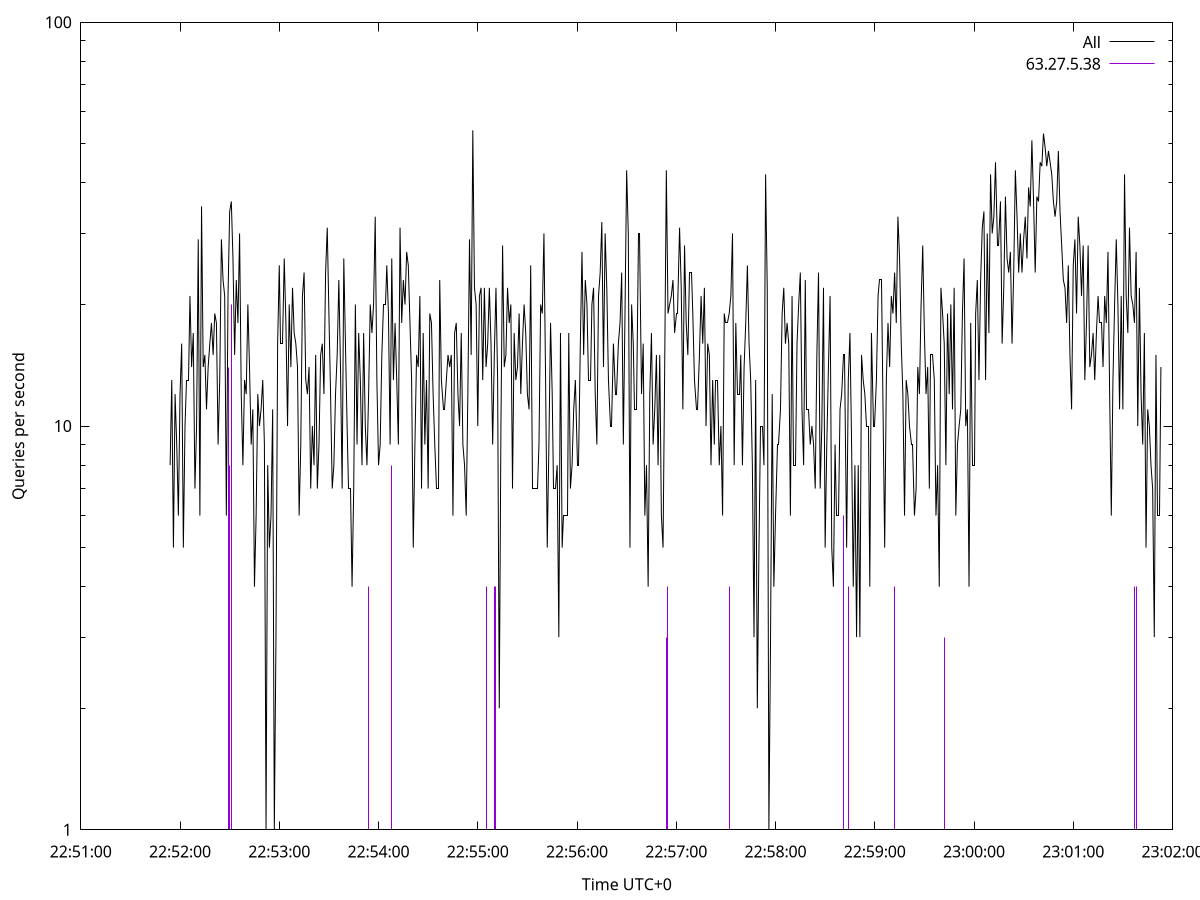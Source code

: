 set terminal pngcairo size 1024,768
set output 'Sun Jan  7 05:51:54 2024.png'
set ylabel 'Queries per second'
set xlabel 'Time UTC+0'
set xdata time
set timefmt "%s"
set log y
plot \
'-' using 1:2 linecolor 0 linetype 2 with lines title 'All', \
'-' using 1:2 linecolor 1 linetype 3 with impulses title "63.27.5.38"
1704581514 8
1704581515 13
1704581516 5
1704581517 12
1704581518 9
1704581519 6
1704581520 12
1704581521 16
1704581522 5
1704581523 10
1704581524 13
1704581525 13
1704581526 21
1704581527 14
1704581528 17
1704581529 7
1704581530 10
1704581531 29
1704581532 6
1704581533 35
1704581534 14
1704581535 15
1704581536 11
1704581537 14
1704581538 16
1704581539 18
1704581540 15
1704581541 19
1704581542 18
1704581543 9
1704581544 13
1704581545 29
1704581546 23
1704581547 21
1704581548 6
1704581549 21
1704581550 34
1704581551 36
1704581552 26
1704581553 15
1704581554 23
1704581555 18
1704581556 30
1704581557 12
1704581558 8
1704581559 13
1704581560 12
1704581561 20
1704581562 14
1704581563 9
1704581564 11
1704581565 4
1704581566 6
1704581567 12
1704581568 10
1704581569 11
1704581570 13
1704581571 9
1704581572 1
1704581573 8
1704581574 5
1704581575 6
1704581576 11
1704581577 1
1704581578 3
1704581579 16
1704581580 25
1704581581 16
1704581582 16
1704581583 26
1704581584 18
1704581585 10
1704581586 20
1704581587 14
1704581588 22
1704581589 17
1704581590 16
1704581591 14
1704581592 6
1704581593 9
1704581594 21
1704581595 24
1704581596 13
1704581597 12
1704581598 14
1704581599 7
1704581600 10
1704581601 8
1704581602 15
1704581603 7
1704581604 9
1704581605 15
1704581606 16
1704581607 12
1704581608 24
1704581609 31
1704581610 19
1704581611 12
1704581612 7
1704581613 8
1704581614 12
1704581615 15
1704581616 23
1704581617 14
1704581618 7
1704581619 26
1704581620 16
1704581621 10
1704581622 7
1704581623 7
1704581624 4
1704581625 7
1704581626 20
1704581627 9
1704581628 17
1704581629 13
1704581630 8
1704581631 17
1704581632 10
1704581633 8
1704581634 12
1704581635 20
1704581636 17
1704581637 20
1704581638 33
1704581639 13
1704581640 8
1704581641 9
1704581642 15
1704581643 20
1704581644 20
1704581645 25
1704581646 19
1704581647 9
1704581648 26
1704581649 13
1704581650 18
1704581651 13
1704581652 9
1704581653 31
1704581654 18
1704581655 23
1704581656 20
1704581657 27
1704581658 25
1704581659 18
1704581660 13
1704581661 5
1704581662 9
1704581663 15
1704581664 14
1704581665 21
1704581666 7
1704581667 17
1704581668 9
1704581669 13
1704581670 7
1704581671 19
1704581672 18
1704581673 12
1704581674 9
1704581675 7
1704581676 7
1704581677 23
1704581678 13
1704581679 11
1704581680 11
1704581681 13
1704581682 15
1704581683 14
1704581684 15
1704581685 6
1704581686 17
1704581687 18
1704581688 12
1704581689 10
1704581690 17
1704581691 9
1704581692 8
1704581693 6
1704581694 12
1704581695 29
1704581696 15
1704581697 54
1704581698 22
1704581699 20
1704581700 10
1704581701 21
1704581702 22
1704581703 13
1704581704 22
1704581705 14
1704581706 16
1704581707 22
1704581708 16
1704581709 9
1704581710 15
1704581711 22
1704581712 13
1704581713 2
1704581714 10
1704581715 28
1704581716 14
1704581717 15
1704581718 22
1704581719 18
1704581720 20
1704581721 7
1704581722 17
1704581723 13
1704581724 14
1704581725 19
1704581726 12
1704581727 16
1704581728 20
1704581729 17
1704581730 12
1704581731 11
1704581732 25
1704581733 7
1704581734 7
1704581735 7
1704581736 7
1704581737 9
1704581738 20
1704581739 19
1704581740 30
1704581741 13
1704581742 5
1704581743 9
1704581744 18
1704581745 12
1704581746 7
1704581747 7
1704581748 8
1704581749 3
1704581750 17
1704581751 5
1704581752 6
1704581753 6
1704581754 6
1704581755 17
1704581756 7
1704581757 8
1704581758 11
1704581759 13
1704581760 8
1704581761 8
1704581762 16
1704581763 27
1704581764 15
1704581765 23
1704581766 20
1704581767 13
1704581768 13
1704581769 20
1704581770 22
1704581771 12
1704581772 9
1704581773 21
1704581774 24
1704581775 32
1704581776 14
1704581777 30
1704581778 22
1704581779 13
1704581780 10
1704581781 10
1704581782 16
1704581783 12
1704581784 12
1704581785 16
1704581786 18
1704581787 24
1704581788 9
1704581789 19
1704581790 43
1704581791 30
1704581792 5
1704581793 20
1704581794 16
1704581795 11
1704581796 11
1704581797 30
1704581798 30
1704581799 12
1704581800 16
1704581801 6
1704581802 8
1704581803 4
1704581804 12
1704581805 17
1704581806 9
1704581807 11
1704581808 15
1704581809 8
1704581810 15
1704581811 6
1704581812 5
1704581813 14
1704581814 43
1704581815 19
1704581816 20
1704581817 21
1704581818 23
1704581819 17
1704581820 19
1704581821 19
1704581822 31
1704581823 22
1704581824 11
1704581825 28
1704581826 18
1704581827 15
1704581828 24
1704581829 24
1704581830 19
1704581831 13
1704581832 11
1704581833 11
1704581834 15
1704581835 21
1704581836 16
1704581837 22
1704581838 10
1704581839 16
1704581840 15
1704581841 8
1704581842 13
1704581843 9
1704581844 13
1704581845 13
1704581846 8
1704581847 10
1704581848 6
1704581849 19
1704581850 18
1704581851 18
1704581852 19
1704581853 21
1704581854 30
1704581855 8
1704581856 18
1704581857 12
1704581858 12
1704581859 15
1704581860 8
1704581861 14
1704581862 18
1704581863 25
1704581864 16
1704581865 13
1704581866 8
1704581867 3
1704581868 13
1704581869 2
1704581870 5
1704581871 10
1704581872 10
1704581873 8
1704581874 42
1704581875 22
1704581876 1
1704581877 3
1704581878 12
1704581879 4
1704581880 6
1704581881 9
1704581882 9
1704581883 11
1704581884 19
1704581885 22
1704581886 16
1704581887 18
1704581888 16
1704581889 6
1704581890 21
1704581891 8
1704581892 8
1704581893 16
1704581894 20
1704581895 24
1704581896 11
1704581897 8
1704581898 23
1704581899 11
1704581900 11
1704581901 9
1704581902 10
1704581903 9
1704581904 7
1704581905 15
1704581906 24
1704581907 7
1704581908 10
1704581909 22
1704581910 5
1704581911 9
1704581912 14
1704581913 21
1704581914 5
1704581915 4
1704581916 9
1704581917 6
1704581918 6
1704581919 11
1704581920 12
1704581921 15
1704581922 15
1704581923 5
1704581924 13
1704581925 17
1704581926 9
1704581927 4
1704581928 8
1704581929 3
1704581930 8
1704581931 3
1704581932 15
1704581933 13
1704581934 12
1704581935 10
1704581936 10
1704581937 4
1704581938 17
1704581939 10
1704581940 10
1704581941 13
1704581942 21
1704581943 23
1704581944 23
1704581945 11
1704581946 5
1704581947 13
1704581948 18
1704581949 14
1704581950 21
1704581951 19
1704581952 24
1704581953 18
1704581954 33
1704581955 26
1704581956 16
1704581957 12
1704581958 6
1704581959 13
1704581960 12
1704581961 10
1704581962 9
1704581963 9
1704581964 6
1704581965 7
1704581966 14
1704581967 12
1704581968 20
1704581969 28
1704581970 17
1704581971 12
1704581972 14
1704581973 7
1704581974 15
1704581975 15
1704581976 13
1704581977 6
1704581978 8
1704581979 4
1704581980 22
1704581981 19
1704581982 16
1704581983 8
1704581984 19
1704581985 12
1704581986 20
1704581987 11
1704581988 22
1704581989 6
1704581990 9
1704581991 10
1704581992 11
1704581993 19
1704581994 26
1704581995 10
1704581996 11
1704581997 4
1704581998 18
1704581999 8
1704582000 8
1704582001 19
1704582002 23
1704582003 13
1704582004 23
1704582005 31
1704582006 34
1704582007 13
1704582008 30
1704582009 17
1704582010 42
1704582011 30
1704582012 33
1704582013 45
1704582014 28
1704582015 28
1704582016 36
1704582017 16
1704582018 22
1704582019 37
1704582020 26
1704582021 24
1704582022 27
1704582023 16
1704582024 24
1704582025 43
1704582026 33
1704582027 24
1704582028 30
1704582029 24
1704582030 29
1704582031 33
1704582032 26
1704582033 39
1704582034 35
1704582035 51
1704582036 36
1704582037 24
1704582038 37
1704582039 36
1704582040 45
1704582041 44
1704582042 53
1704582043 49
1704582044 44
1704582045 48
1704582046 45
1704582047 42
1704582048 36
1704582049 33
1704582050 36
1704582051 48
1704582052 34
1704582053 28
1704582054 23
1704582055 22
1704582056 18
1704582057 25
1704582058 15
1704582059 11
1704582060 25
1704582061 29
1704582062 19
1704582063 33
1704582064 28
1704582065 21
1704582066 28
1704582067 13
1704582068 18
1704582069 28
1704582070 14
1704582071 15
1704582072 17
1704582073 13
1704582074 17
1704582075 21
1704582076 18
1704582077 18
1704582078 14
1704582079 21
1704582080 18
1704582081 27
1704582082 12
1704582083 6
1704582084 13
1704582085 20
1704582086 29
1704582087 20
1704582088 11
1704582089 21
1704582090 11
1704582091 42
1704582092 21
1704582093 17
1704582094 31
1704582095 21
1704582096 20
1704582097 18
1704582098 27
1704582099 10
1704582100 22
1704582101 12
1704582102 9
1704582103 17
1704582104 5
1704582105 11
1704582106 10
1704582107 8
1704582108 7
1704582109 3
1704582110 15
1704582111 6
1704582112 6
1704582113 14

e
1704581549 14
1704581550 8
1704581551 20
1704581552 1
1704581634 4
1704581647 1
1704581648 8
1704581705 4
1704581710 4
1704581711 4
1704581814 3
1704581815 4
1704581852 4
1704581853 1
1704581921 6
1704581924 4
1704581949 1
1704581952 4
1704581982 3
1704582097 4
1704582098 4

e
